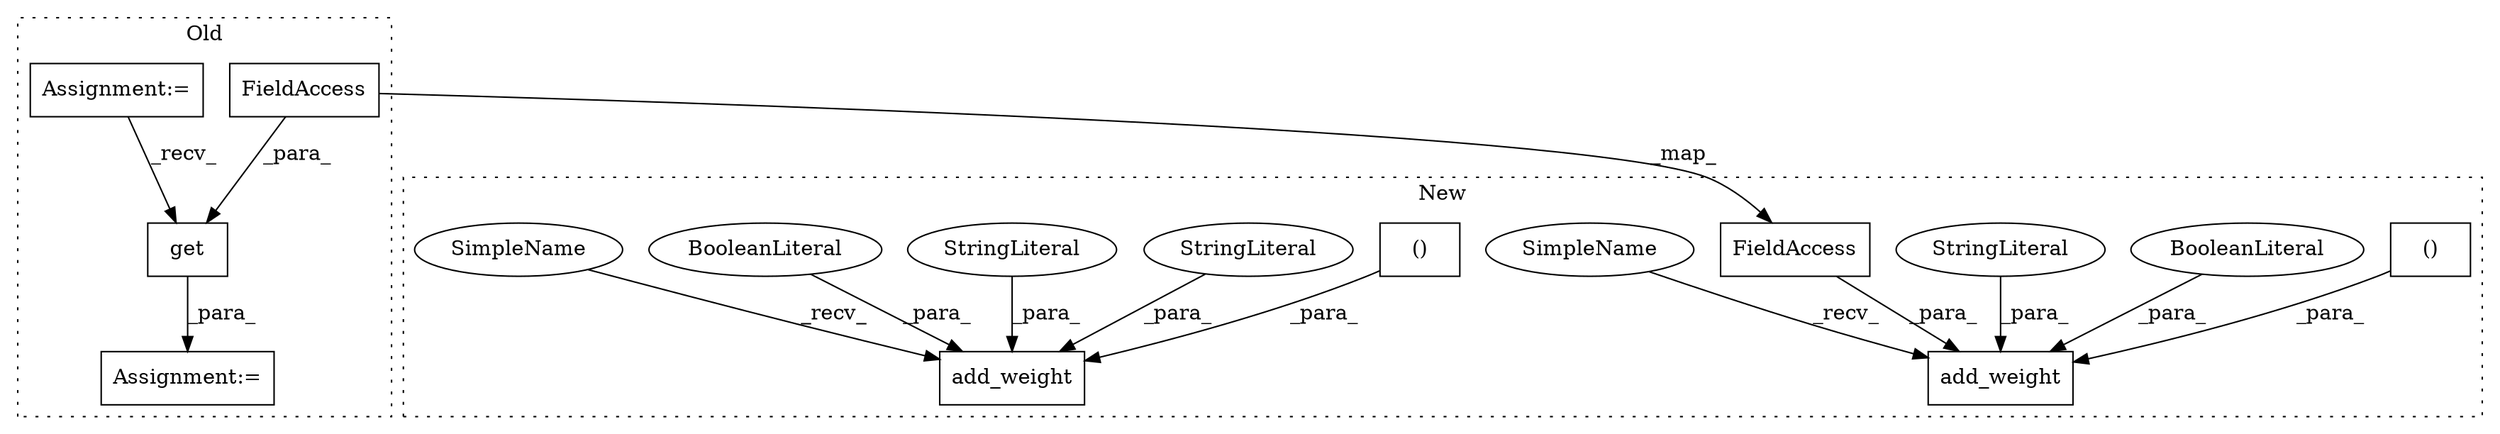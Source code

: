 digraph G {
subgraph cluster0 {
1 [label="get" a="32" s="69671,69684" l="4,1" shape="box"];
11 [label="Assignment:=" a="7" s="69657" l="1" shape="box"];
12 [label="Assignment:=" a="7" s="69505" l="12" shape="box"];
14 [label="FieldAccess" a="22" s="69675" l="9" shape="box"];
label = "Old";
style="dotted";
}
subgraph cluster1 {
2 [label="add_weight" a="32" s="70303,70378" l="11,1" shape="box"];
3 [label="()" a="106" s="70326" l="38" shape="box"];
4 [label="add_weight" a="32" s="69755,69836" l="11,1" shape="box"];
5 [label="()" a="106" s="69782" l="38" shape="box"];
6 [label="BooleanLiteral" a="9" s="69832" l="4" shape="ellipse"];
7 [label="BooleanLiteral" a="9" s="70374" l="4" shape="ellipse"];
8 [label="StringLiteral" a="45" s="69766" l="8" shape="ellipse"];
9 [label="StringLiteral" a="45" s="70314" l="6" shape="ellipse"];
10 [label="StringLiteral" a="45" s="70366" l="7" shape="ellipse"];
13 [label="FieldAccess" a="22" s="69822" l="9" shape="box"];
15 [label="SimpleName" a="42" s="69750" l="4" shape="ellipse"];
16 [label="SimpleName" a="42" s="70298" l="4" shape="ellipse"];
label = "New";
style="dotted";
}
1 -> 11 [label="_para_"];
3 -> 2 [label="_para_"];
5 -> 4 [label="_para_"];
6 -> 4 [label="_para_"];
7 -> 2 [label="_para_"];
8 -> 4 [label="_para_"];
9 -> 2 [label="_para_"];
10 -> 2 [label="_para_"];
12 -> 1 [label="_recv_"];
13 -> 4 [label="_para_"];
14 -> 13 [label="_map_"];
14 -> 1 [label="_para_"];
15 -> 4 [label="_recv_"];
16 -> 2 [label="_recv_"];
}